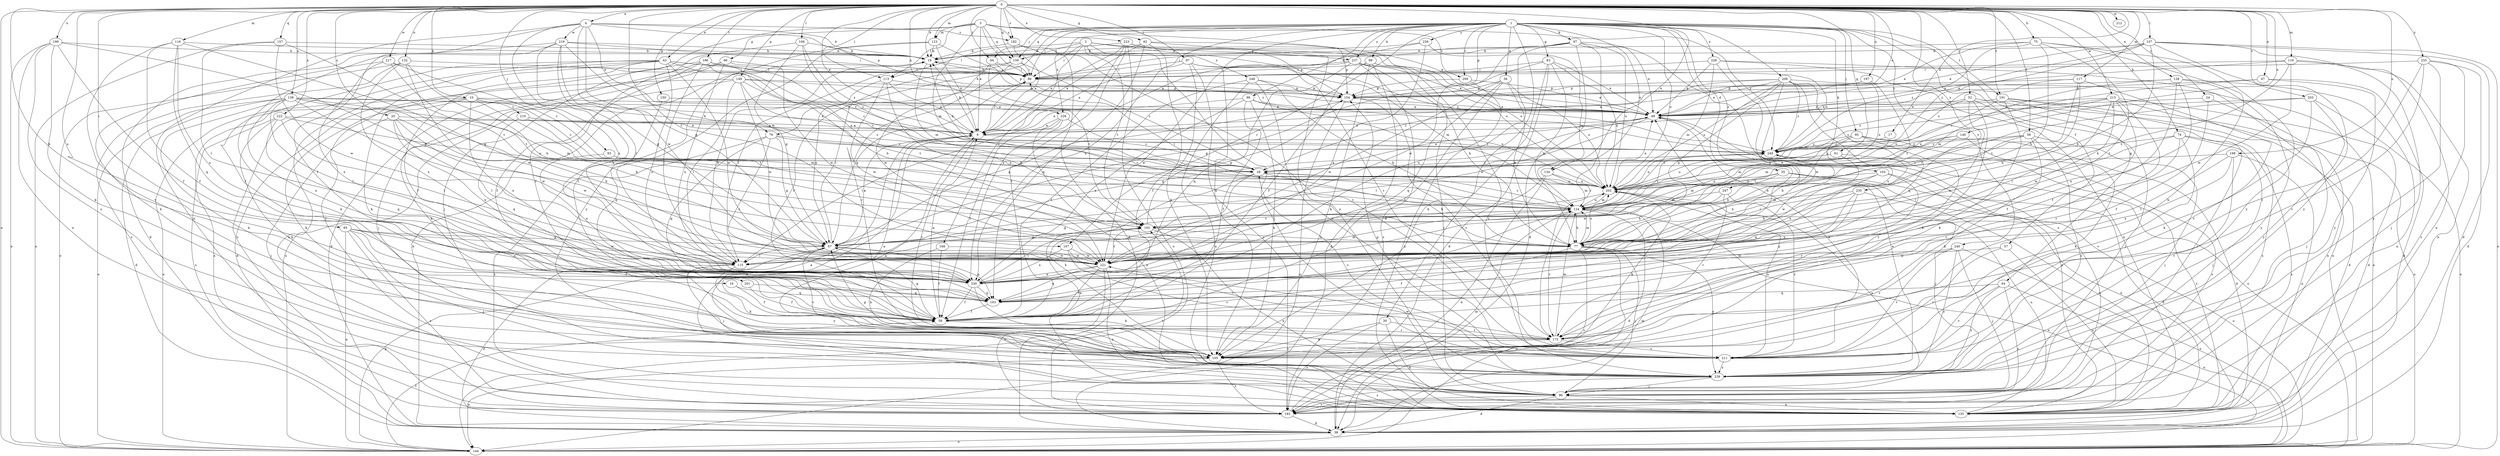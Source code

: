 strict digraph  {
0;
1;
2;
3;
4;
9;
10;
16;
17;
19;
24;
25;
28;
30;
35;
36;
38;
43;
47;
48;
52;
56;
57;
58;
61;
62;
63;
64;
66;
67;
74;
75;
76;
77;
85;
86;
87;
93;
94;
95;
96;
97;
98;
99;
103;
105;
106;
107;
113;
115;
116;
117;
119;
123;
124;
128;
132;
134;
135;
138;
140;
144;
149;
150;
154;
157;
159;
163;
167;
168;
173;
182;
183;
186;
191;
193;
197;
198;
199;
201;
202;
203;
208;
209;
210;
211;
212;
213;
217;
219;
221;
222;
223;
226;
228;
230;
233;
235;
236;
237;
239;
240;
247;
248;
249;
0 -> 4  [label=a];
0 -> 9  [label=a];
0 -> 10  [label=b];
0 -> 16  [label=b];
0 -> 17  [label=b];
0 -> 19  [label=b];
0 -> 24  [label=c];
0 -> 25  [label=c];
0 -> 43  [label=e];
0 -> 47  [label=e];
0 -> 48  [label=e];
0 -> 52  [label=f];
0 -> 56  [label=f];
0 -> 61  [label=g];
0 -> 62  [label=g];
0 -> 74  [label=h];
0 -> 75  [label=h];
0 -> 85  [label=i];
0 -> 87  [label=j];
0 -> 93  [label=j];
0 -> 94  [label=j];
0 -> 106  [label=l];
0 -> 107  [label=l];
0 -> 113  [label=l];
0 -> 116  [label=m];
0 -> 117  [label=m];
0 -> 119  [label=m];
0 -> 123  [label=m];
0 -> 128  [label=n];
0 -> 132  [label=n];
0 -> 134  [label=n];
0 -> 138  [label=o];
0 -> 140  [label=o];
0 -> 144  [label=o];
0 -> 149  [label=p];
0 -> 150  [label=p];
0 -> 157  [label=q];
0 -> 159  [label=q];
0 -> 167  [label=r];
0 -> 182  [label=s];
0 -> 186  [label=t];
0 -> 191  [label=t];
0 -> 197  [label=u];
0 -> 198  [label=u];
0 -> 199  [label=u];
0 -> 201  [label=u];
0 -> 203  [label=v];
0 -> 212  [label=w];
0 -> 213  [label=w];
0 -> 217  [label=w];
0 -> 222  [label=x];
0 -> 223  [label=x];
0 -> 226  [label=x];
0 -> 233  [label=y];
0 -> 235  [label=y];
1 -> 30  [label=d];
1 -> 35  [label=d];
1 -> 36  [label=d];
1 -> 57  [label=f];
1 -> 63  [label=g];
1 -> 64  [label=g];
1 -> 76  [label=h];
1 -> 86  [label=i];
1 -> 94  [label=j];
1 -> 95  [label=j];
1 -> 97  [label=k];
1 -> 98  [label=k];
1 -> 99  [label=k];
1 -> 103  [label=k];
1 -> 105  [label=k];
1 -> 134  [label=n];
1 -> 154  [label=p];
1 -> 159  [label=q];
1 -> 167  [label=r];
1 -> 191  [label=t];
1 -> 202  [label=u];
1 -> 208  [label=v];
1 -> 209  [label=v];
1 -> 226  [label=x];
1 -> 228  [label=x];
1 -> 230  [label=x];
1 -> 236  [label=y];
1 -> 237  [label=y];
1 -> 240  [label=z];
1 -> 247  [label=z];
2 -> 86  [label=i];
2 -> 96  [label=j];
2 -> 113  [label=l];
2 -> 159  [label=q];
2 -> 168  [label=r];
2 -> 173  [label=r];
2 -> 193  [label=t];
2 -> 202  [label=u];
2 -> 237  [label=y];
2 -> 248  [label=z];
3 -> 9  [label=a];
3 -> 48  [label=e];
3 -> 66  [label=g];
3 -> 86  [label=i];
3 -> 96  [label=j];
3 -> 113  [label=l];
3 -> 123  [label=m];
3 -> 124  [label=m];
3 -> 159  [label=q];
3 -> 182  [label=s];
3 -> 209  [label=v];
3 -> 249  [label=z];
4 -> 19  [label=b];
4 -> 48  [label=e];
4 -> 58  [label=f];
4 -> 67  [label=g];
4 -> 135  [label=n];
4 -> 154  [label=p];
4 -> 182  [label=s];
4 -> 219  [label=w];
4 -> 221  [label=w];
4 -> 230  [label=x];
9 -> 19  [label=b];
9 -> 86  [label=i];
9 -> 173  [label=r];
9 -> 249  [label=z];
10 -> 28  [label=c];
10 -> 48  [label=e];
10 -> 76  [label=h];
10 -> 105  [label=k];
10 -> 144  [label=o];
10 -> 183  [label=s];
10 -> 193  [label=t];
10 -> 210  [label=v];
10 -> 230  [label=x];
16 -> 58  [label=f];
16 -> 163  [label=q];
17 -> 202  [label=u];
17 -> 249  [label=z];
19 -> 86  [label=i];
19 -> 124  [label=m];
24 -> 48  [label=e];
24 -> 58  [label=f];
24 -> 96  [label=j];
25 -> 9  [label=a];
25 -> 77  [label=h];
25 -> 96  [label=j];
25 -> 115  [label=l];
25 -> 221  [label=w];
25 -> 230  [label=x];
28 -> 19  [label=b];
28 -> 48  [label=e];
28 -> 77  [label=h];
28 -> 105  [label=k];
28 -> 135  [label=n];
28 -> 202  [label=u];
30 -> 105  [label=k];
30 -> 135  [label=n];
30 -> 173  [label=r];
30 -> 183  [label=s];
35 -> 38  [label=d];
35 -> 96  [label=j];
35 -> 124  [label=m];
35 -> 135  [label=n];
35 -> 202  [label=u];
35 -> 221  [label=w];
36 -> 58  [label=f];
36 -> 77  [label=h];
36 -> 154  [label=p];
36 -> 163  [label=q];
36 -> 202  [label=u];
36 -> 221  [label=w];
38 -> 19  [label=b];
38 -> 124  [label=m];
38 -> 144  [label=o];
43 -> 28  [label=c];
43 -> 58  [label=f];
43 -> 86  [label=i];
43 -> 105  [label=k];
43 -> 135  [label=n];
43 -> 183  [label=s];
43 -> 202  [label=u];
43 -> 221  [label=w];
43 -> 230  [label=x];
43 -> 239  [label=y];
47 -> 28  [label=c];
47 -> 38  [label=d];
47 -> 154  [label=p];
47 -> 239  [label=y];
48 -> 9  [label=a];
48 -> 67  [label=g];
48 -> 115  [label=l];
48 -> 144  [label=o];
52 -> 38  [label=d];
52 -> 48  [label=e];
52 -> 96  [label=j];
52 -> 105  [label=k];
52 -> 230  [label=x];
52 -> 249  [label=z];
56 -> 77  [label=h];
56 -> 96  [label=j];
56 -> 105  [label=k];
56 -> 193  [label=t];
56 -> 239  [label=y];
56 -> 249  [label=z];
57 -> 135  [label=n];
57 -> 211  [label=v];
57 -> 221  [label=w];
58 -> 9  [label=a];
58 -> 67  [label=g];
58 -> 173  [label=r];
61 -> 28  [label=c];
61 -> 202  [label=u];
61 -> 221  [label=w];
61 -> 230  [label=x];
62 -> 9  [label=a];
62 -> 19  [label=b];
62 -> 105  [label=k];
62 -> 154  [label=p];
62 -> 163  [label=q];
62 -> 239  [label=y];
63 -> 38  [label=d];
63 -> 48  [label=e];
63 -> 67  [label=g];
63 -> 77  [label=h];
63 -> 86  [label=i];
63 -> 105  [label=k];
63 -> 202  [label=u];
64 -> 144  [label=o];
64 -> 163  [label=q];
64 -> 183  [label=s];
64 -> 211  [label=v];
64 -> 239  [label=y];
66 -> 38  [label=d];
66 -> 86  [label=i];
66 -> 144  [label=o];
66 -> 221  [label=w];
66 -> 230  [label=x];
67 -> 9  [label=a];
67 -> 86  [label=i];
67 -> 96  [label=j];
67 -> 115  [label=l];
67 -> 163  [label=q];
67 -> 211  [label=v];
67 -> 221  [label=w];
74 -> 96  [label=j];
74 -> 115  [label=l];
74 -> 173  [label=r];
74 -> 183  [label=s];
74 -> 211  [label=v];
74 -> 249  [label=z];
75 -> 19  [label=b];
75 -> 48  [label=e];
75 -> 77  [label=h];
75 -> 105  [label=k];
75 -> 115  [label=l];
75 -> 239  [label=y];
75 -> 249  [label=z];
76 -> 67  [label=g];
76 -> 163  [label=q];
76 -> 183  [label=s];
76 -> 202  [label=u];
76 -> 230  [label=x];
76 -> 249  [label=z];
77 -> 58  [label=f];
77 -> 96  [label=j];
77 -> 124  [label=m];
77 -> 144  [label=o];
77 -> 183  [label=s];
77 -> 202  [label=u];
77 -> 239  [label=y];
85 -> 58  [label=f];
85 -> 67  [label=g];
85 -> 96  [label=j];
85 -> 144  [label=o];
85 -> 183  [label=s];
85 -> 221  [label=w];
85 -> 230  [label=x];
86 -> 19  [label=b];
86 -> 67  [label=g];
86 -> 154  [label=p];
87 -> 9  [label=a];
87 -> 58  [label=f];
87 -> 86  [label=i];
87 -> 124  [label=m];
87 -> 183  [label=s];
87 -> 249  [label=z];
93 -> 28  [label=c];
93 -> 230  [label=x];
94 -> 86  [label=i];
94 -> 154  [label=p];
94 -> 193  [label=t];
94 -> 221  [label=w];
95 -> 38  [label=d];
95 -> 77  [label=h];
95 -> 124  [label=m];
95 -> 173  [label=r];
95 -> 183  [label=s];
95 -> 249  [label=z];
96 -> 9  [label=a];
96 -> 38  [label=d];
96 -> 135  [label=n];
96 -> 183  [label=s];
96 -> 202  [label=u];
97 -> 19  [label=b];
97 -> 38  [label=d];
97 -> 48  [label=e];
97 -> 86  [label=i];
97 -> 173  [label=r];
97 -> 183  [label=s];
97 -> 202  [label=u];
97 -> 221  [label=w];
97 -> 230  [label=x];
98 -> 9  [label=a];
98 -> 48  [label=e];
98 -> 58  [label=f];
98 -> 105  [label=k];
98 -> 202  [label=u];
98 -> 230  [label=x];
99 -> 38  [label=d];
99 -> 58  [label=f];
99 -> 86  [label=i];
99 -> 96  [label=j];
99 -> 105  [label=k];
99 -> 239  [label=y];
103 -> 77  [label=h];
103 -> 135  [label=n];
103 -> 163  [label=q];
103 -> 173  [label=r];
103 -> 202  [label=u];
105 -> 9  [label=a];
105 -> 144  [label=o];
105 -> 183  [label=s];
106 -> 19  [label=b];
106 -> 28  [label=c];
106 -> 58  [label=f];
106 -> 67  [label=g];
106 -> 249  [label=z];
107 -> 9  [label=a];
107 -> 19  [label=b];
107 -> 38  [label=d];
107 -> 48  [label=e];
107 -> 77  [label=h];
107 -> 135  [label=n];
107 -> 144  [label=o];
107 -> 239  [label=y];
107 -> 249  [label=z];
113 -> 9  [label=a];
113 -> 67  [label=g];
113 -> 77  [label=h];
113 -> 154  [label=p];
113 -> 221  [label=w];
115 -> 19  [label=b];
115 -> 38  [label=d];
115 -> 105  [label=k];
115 -> 239  [label=y];
116 -> 19  [label=b];
116 -> 58  [label=f];
116 -> 67  [label=g];
116 -> 163  [label=q];
116 -> 211  [label=v];
116 -> 230  [label=x];
117 -> 77  [label=h];
117 -> 154  [label=p];
117 -> 193  [label=t];
117 -> 211  [label=v];
117 -> 249  [label=z];
119 -> 48  [label=e];
119 -> 77  [label=h];
119 -> 86  [label=i];
119 -> 96  [label=j];
119 -> 135  [label=n];
119 -> 221  [label=w];
123 -> 9  [label=a];
123 -> 19  [label=b];
123 -> 58  [label=f];
123 -> 239  [label=y];
123 -> 249  [label=z];
124 -> 28  [label=c];
124 -> 38  [label=d];
124 -> 67  [label=g];
124 -> 77  [label=h];
124 -> 86  [label=i];
124 -> 144  [label=o];
124 -> 173  [label=r];
124 -> 193  [label=t];
124 -> 202  [label=u];
124 -> 249  [label=z];
128 -> 58  [label=f];
128 -> 124  [label=m];
128 -> 135  [label=n];
128 -> 154  [label=p];
128 -> 230  [label=x];
128 -> 239  [label=y];
132 -> 77  [label=h];
132 -> 86  [label=i];
132 -> 144  [label=o];
132 -> 183  [label=s];
132 -> 221  [label=w];
132 -> 230  [label=x];
134 -> 38  [label=d];
134 -> 124  [label=m];
134 -> 202  [label=u];
134 -> 221  [label=w];
135 -> 9  [label=a];
135 -> 48  [label=e];
135 -> 202  [label=u];
135 -> 249  [label=z];
138 -> 9  [label=a];
138 -> 38  [label=d];
138 -> 48  [label=e];
138 -> 77  [label=h];
138 -> 105  [label=k];
138 -> 115  [label=l];
138 -> 124  [label=m];
138 -> 144  [label=o];
138 -> 221  [label=w];
138 -> 230  [label=x];
140 -> 28  [label=c];
140 -> 105  [label=k];
140 -> 124  [label=m];
140 -> 249  [label=z];
144 -> 58  [label=f];
144 -> 67  [label=g];
149 -> 28  [label=c];
149 -> 38  [label=d];
149 -> 48  [label=e];
149 -> 105  [label=k];
149 -> 115  [label=l];
149 -> 154  [label=p];
149 -> 193  [label=t];
149 -> 221  [label=w];
150 -> 48  [label=e];
150 -> 163  [label=q];
154 -> 48  [label=e];
154 -> 67  [label=g];
154 -> 144  [label=o];
154 -> 211  [label=v];
157 -> 19  [label=b];
157 -> 115  [label=l];
157 -> 144  [label=o];
157 -> 193  [label=t];
157 -> 221  [label=w];
159 -> 28  [label=c];
159 -> 58  [label=f];
159 -> 86  [label=i];
159 -> 115  [label=l];
159 -> 173  [label=r];
163 -> 58  [label=f];
163 -> 124  [label=m];
167 -> 173  [label=r];
167 -> 211  [label=v];
167 -> 221  [label=w];
167 -> 230  [label=x];
168 -> 58  [label=f];
168 -> 105  [label=k];
168 -> 221  [label=w];
173 -> 105  [label=k];
173 -> 124  [label=m];
173 -> 211  [label=v];
182 -> 9  [label=a];
182 -> 19  [label=b];
182 -> 38  [label=d];
182 -> 211  [label=v];
183 -> 38  [label=d];
183 -> 124  [label=m];
183 -> 193  [label=t];
186 -> 58  [label=f];
186 -> 77  [label=h];
186 -> 86  [label=i];
186 -> 96  [label=j];
186 -> 105  [label=k];
186 -> 115  [label=l];
186 -> 249  [label=z];
191 -> 48  [label=e];
191 -> 96  [label=j];
191 -> 105  [label=k];
191 -> 144  [label=o];
191 -> 183  [label=s];
191 -> 202  [label=u];
193 -> 67  [label=g];
193 -> 77  [label=h];
193 -> 135  [label=n];
193 -> 154  [label=p];
197 -> 9  [label=a];
197 -> 154  [label=p];
197 -> 193  [label=t];
197 -> 202  [label=u];
198 -> 28  [label=c];
198 -> 115  [label=l];
198 -> 135  [label=n];
198 -> 211  [label=v];
198 -> 230  [label=x];
199 -> 19  [label=b];
199 -> 58  [label=f];
199 -> 67  [label=g];
199 -> 105  [label=k];
199 -> 135  [label=n];
199 -> 144  [label=o];
199 -> 239  [label=y];
201 -> 58  [label=f];
201 -> 163  [label=q];
202 -> 48  [label=e];
202 -> 105  [label=k];
202 -> 115  [label=l];
202 -> 124  [label=m];
203 -> 48  [label=e];
203 -> 105  [label=k];
203 -> 144  [label=o];
203 -> 193  [label=t];
203 -> 239  [label=y];
208 -> 28  [label=c];
208 -> 48  [label=e];
208 -> 67  [label=g];
208 -> 144  [label=o];
208 -> 154  [label=p];
208 -> 163  [label=q];
208 -> 202  [label=u];
208 -> 221  [label=w];
208 -> 230  [label=x];
208 -> 249  [label=z];
209 -> 48  [label=e];
209 -> 135  [label=n];
209 -> 154  [label=p];
210 -> 9  [label=a];
210 -> 124  [label=m];
210 -> 163  [label=q];
210 -> 249  [label=z];
211 -> 28  [label=c];
211 -> 48  [label=e];
211 -> 67  [label=g];
211 -> 202  [label=u];
211 -> 221  [label=w];
211 -> 239  [label=y];
213 -> 28  [label=c];
213 -> 38  [label=d];
213 -> 48  [label=e];
213 -> 58  [label=f];
213 -> 115  [label=l];
213 -> 135  [label=n];
213 -> 173  [label=r];
213 -> 202  [label=u];
213 -> 221  [label=w];
217 -> 28  [label=c];
217 -> 86  [label=i];
217 -> 105  [label=k];
217 -> 193  [label=t];
217 -> 230  [label=x];
219 -> 19  [label=b];
219 -> 38  [label=d];
219 -> 58  [label=f];
219 -> 67  [label=g];
219 -> 86  [label=i];
219 -> 115  [label=l];
219 -> 124  [label=m];
219 -> 230  [label=x];
221 -> 58  [label=f];
221 -> 124  [label=m];
221 -> 135  [label=n];
221 -> 163  [label=q];
221 -> 183  [label=s];
221 -> 193  [label=t];
221 -> 230  [label=x];
222 -> 9  [label=a];
222 -> 105  [label=k];
222 -> 115  [label=l];
222 -> 163  [label=q];
222 -> 183  [label=s];
222 -> 202  [label=u];
223 -> 9  [label=a];
223 -> 19  [label=b];
223 -> 58  [label=f];
223 -> 144  [label=o];
223 -> 154  [label=p];
223 -> 202  [label=u];
223 -> 230  [label=x];
226 -> 9  [label=a];
226 -> 28  [label=c];
226 -> 58  [label=f];
226 -> 115  [label=l];
226 -> 135  [label=n];
228 -> 48  [label=e];
228 -> 86  [label=i];
228 -> 124  [label=m];
228 -> 135  [label=n];
228 -> 144  [label=o];
228 -> 221  [label=w];
230 -> 58  [label=f];
230 -> 105  [label=k];
230 -> 163  [label=q];
230 -> 193  [label=t];
233 -> 38  [label=d];
233 -> 86  [label=i];
233 -> 173  [label=r];
233 -> 183  [label=s];
233 -> 211  [label=v];
233 -> 239  [label=y];
235 -> 77  [label=h];
235 -> 124  [label=m];
235 -> 144  [label=o];
235 -> 163  [label=q];
235 -> 230  [label=x];
236 -> 9  [label=a];
236 -> 19  [label=b];
236 -> 124  [label=m];
236 -> 230  [label=x];
237 -> 48  [label=e];
237 -> 77  [label=h];
237 -> 86  [label=i];
237 -> 163  [label=q];
237 -> 183  [label=s];
237 -> 221  [label=w];
237 -> 249  [label=z];
239 -> 9  [label=a];
239 -> 48  [label=e];
239 -> 96  [label=j];
239 -> 154  [label=p];
239 -> 183  [label=s];
240 -> 96  [label=j];
240 -> 144  [label=o];
240 -> 173  [label=r];
240 -> 211  [label=v];
240 -> 221  [label=w];
240 -> 239  [label=y];
247 -> 77  [label=h];
247 -> 124  [label=m];
247 -> 173  [label=r];
247 -> 211  [label=v];
248 -> 58  [label=f];
248 -> 77  [label=h];
248 -> 135  [label=n];
248 -> 154  [label=p];
248 -> 211  [label=v];
249 -> 28  [label=c];
249 -> 77  [label=h];
249 -> 115  [label=l];
249 -> 202  [label=u];
}
